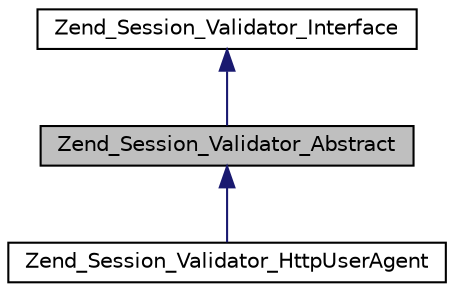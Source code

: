 digraph G
{
  edge [fontname="Helvetica",fontsize="10",labelfontname="Helvetica",labelfontsize="10"];
  node [fontname="Helvetica",fontsize="10",shape=record];
  Node1 [label="Zend_Session_Validator_Abstract",height=0.2,width=0.4,color="black", fillcolor="grey75", style="filled" fontcolor="black"];
  Node2 -> Node1 [dir="back",color="midnightblue",fontsize="10",style="solid",fontname="Helvetica"];
  Node2 [label="Zend_Session_Validator_Interface",height=0.2,width=0.4,color="black", fillcolor="white", style="filled",URL="$interface_zend___session___validator___interface.html"];
  Node1 -> Node3 [dir="back",color="midnightblue",fontsize="10",style="solid",fontname="Helvetica"];
  Node3 [label="Zend_Session_Validator_HttpUserAgent",height=0.2,width=0.4,color="black", fillcolor="white", style="filled",URL="$class_zend___session___validator___http_user_agent.html"];
}
